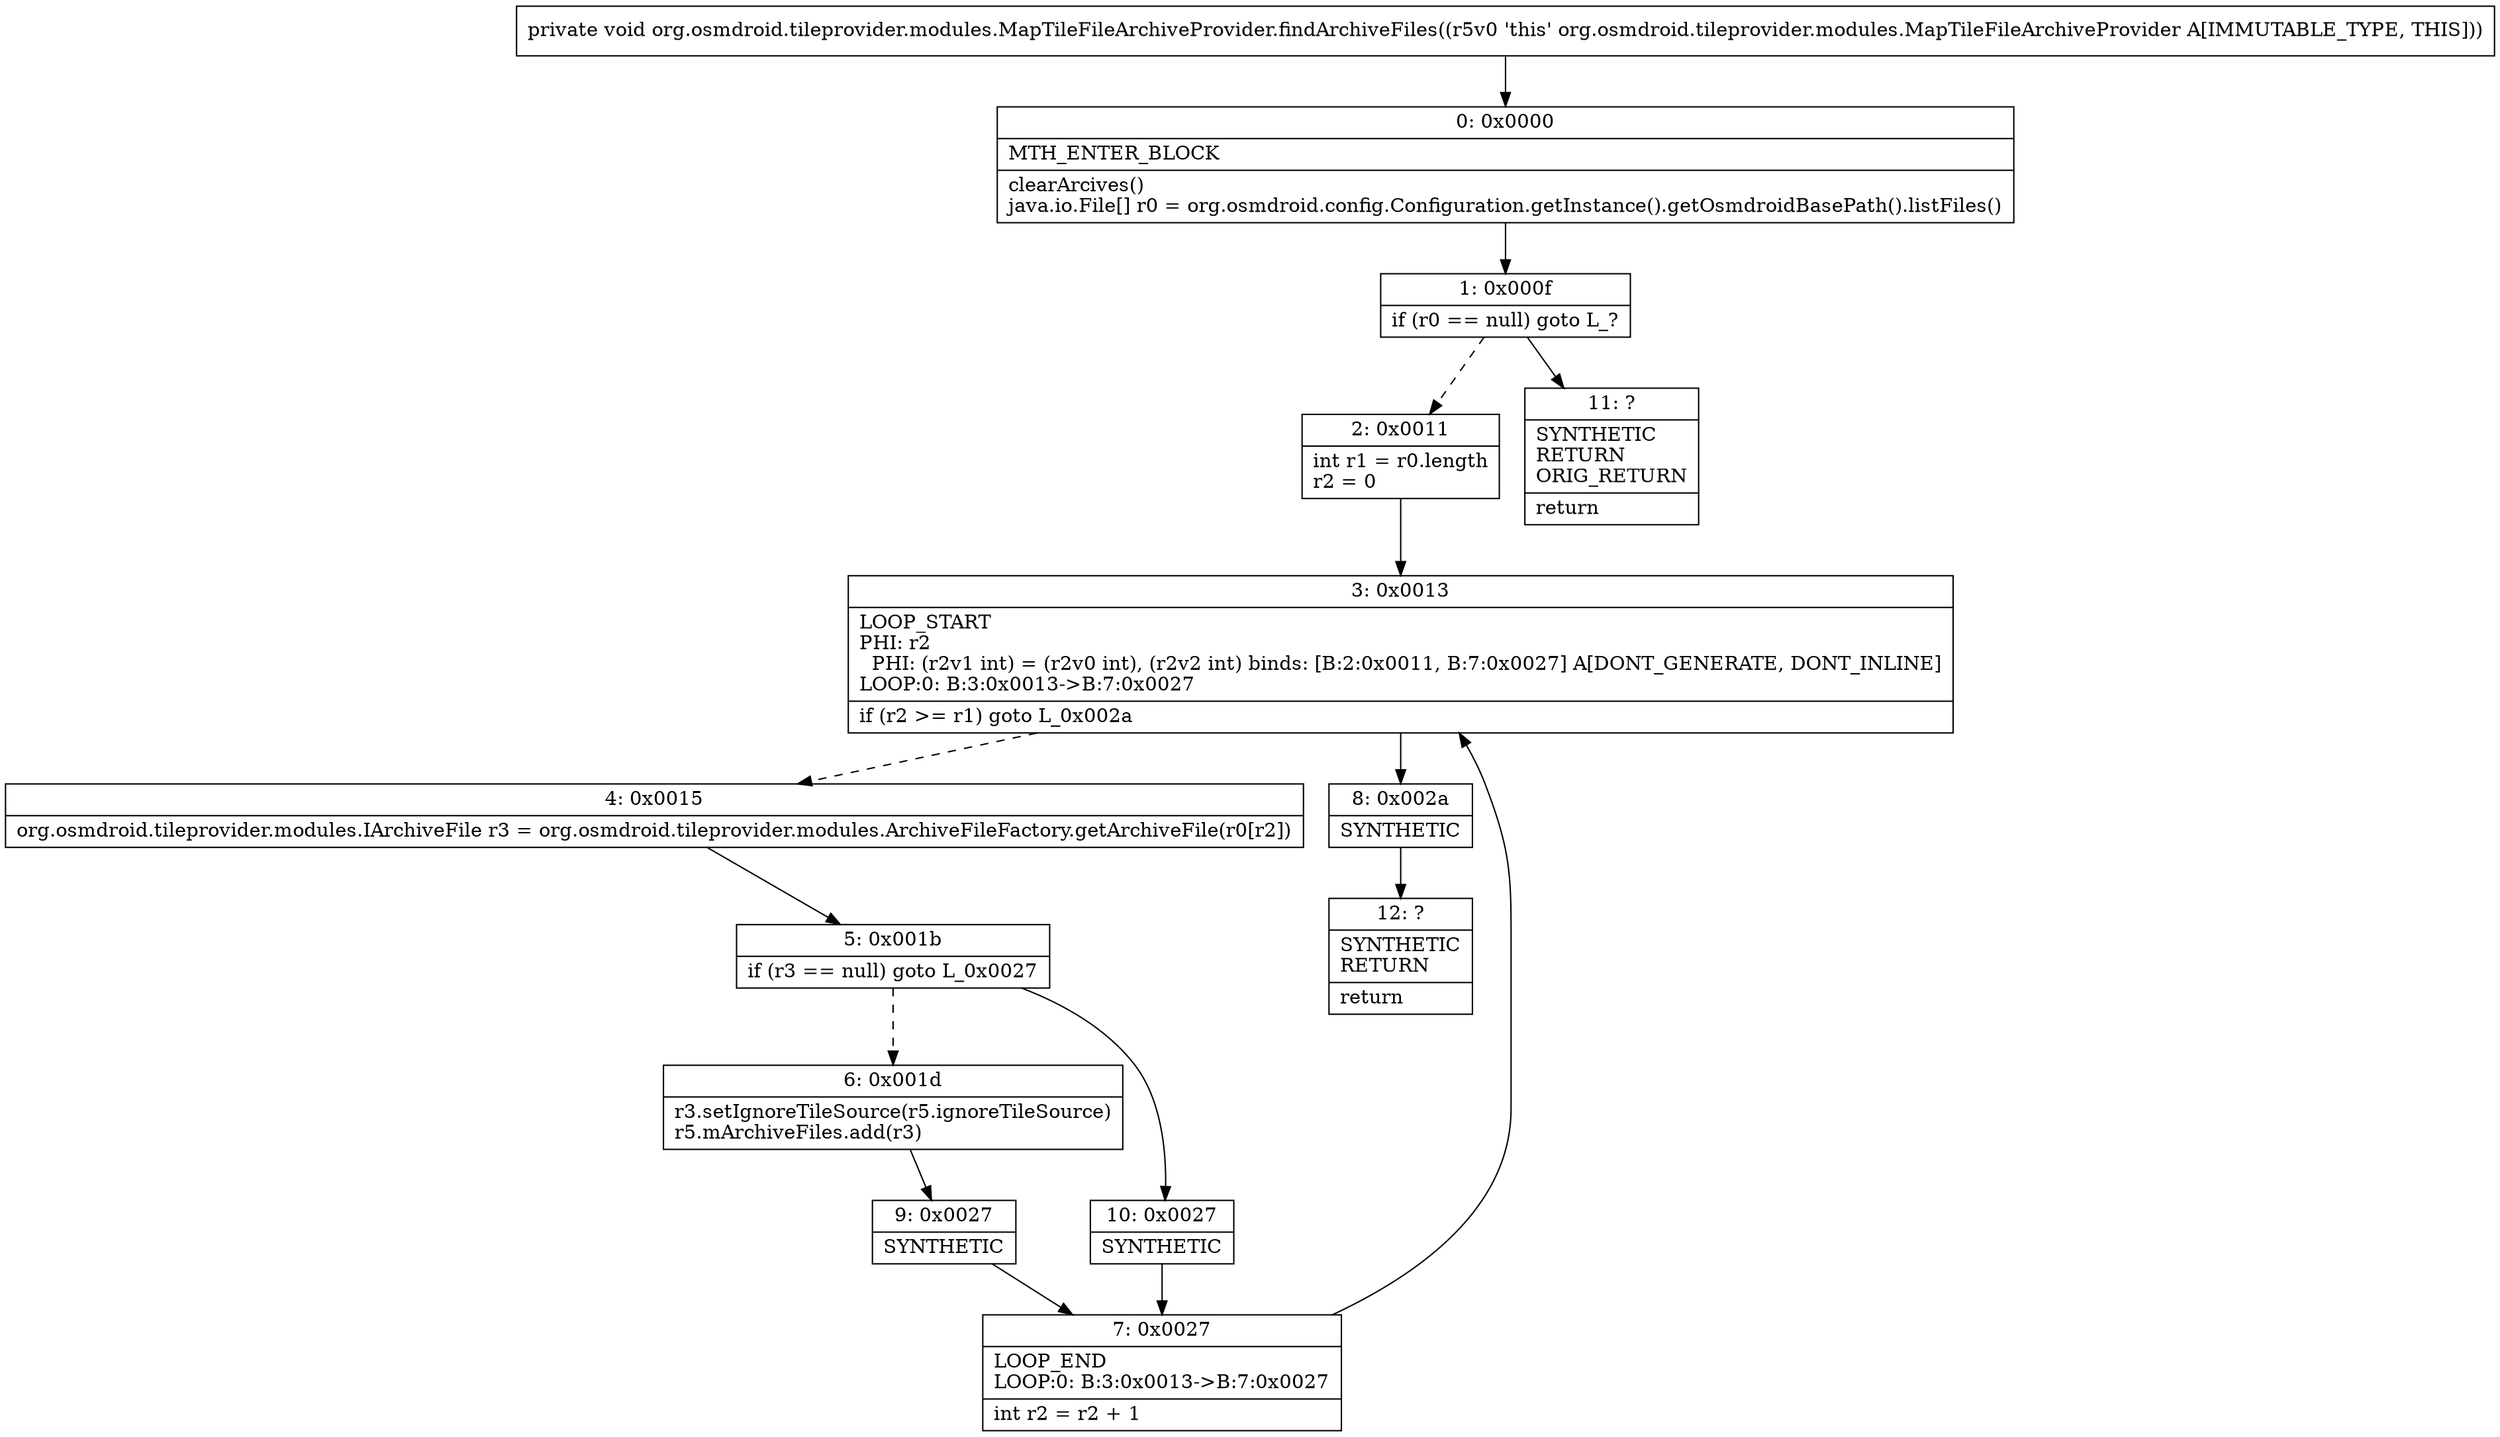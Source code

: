 digraph "CFG fororg.osmdroid.tileprovider.modules.MapTileFileArchiveProvider.findArchiveFiles()V" {
Node_0 [shape=record,label="{0\:\ 0x0000|MTH_ENTER_BLOCK\l|clearArcives()\ljava.io.File[] r0 = org.osmdroid.config.Configuration.getInstance().getOsmdroidBasePath().listFiles()\l}"];
Node_1 [shape=record,label="{1\:\ 0x000f|if (r0 == null) goto L_?\l}"];
Node_2 [shape=record,label="{2\:\ 0x0011|int r1 = r0.length\lr2 = 0\l}"];
Node_3 [shape=record,label="{3\:\ 0x0013|LOOP_START\lPHI: r2 \l  PHI: (r2v1 int) = (r2v0 int), (r2v2 int) binds: [B:2:0x0011, B:7:0x0027] A[DONT_GENERATE, DONT_INLINE]\lLOOP:0: B:3:0x0013\-\>B:7:0x0027\l|if (r2 \>= r1) goto L_0x002a\l}"];
Node_4 [shape=record,label="{4\:\ 0x0015|org.osmdroid.tileprovider.modules.IArchiveFile r3 = org.osmdroid.tileprovider.modules.ArchiveFileFactory.getArchiveFile(r0[r2])\l}"];
Node_5 [shape=record,label="{5\:\ 0x001b|if (r3 == null) goto L_0x0027\l}"];
Node_6 [shape=record,label="{6\:\ 0x001d|r3.setIgnoreTileSource(r5.ignoreTileSource)\lr5.mArchiveFiles.add(r3)\l}"];
Node_7 [shape=record,label="{7\:\ 0x0027|LOOP_END\lLOOP:0: B:3:0x0013\-\>B:7:0x0027\l|int r2 = r2 + 1\l}"];
Node_8 [shape=record,label="{8\:\ 0x002a|SYNTHETIC\l}"];
Node_9 [shape=record,label="{9\:\ 0x0027|SYNTHETIC\l}"];
Node_10 [shape=record,label="{10\:\ 0x0027|SYNTHETIC\l}"];
Node_11 [shape=record,label="{11\:\ ?|SYNTHETIC\lRETURN\lORIG_RETURN\l|return\l}"];
Node_12 [shape=record,label="{12\:\ ?|SYNTHETIC\lRETURN\l|return\l}"];
MethodNode[shape=record,label="{private void org.osmdroid.tileprovider.modules.MapTileFileArchiveProvider.findArchiveFiles((r5v0 'this' org.osmdroid.tileprovider.modules.MapTileFileArchiveProvider A[IMMUTABLE_TYPE, THIS])) }"];
MethodNode -> Node_0;
Node_0 -> Node_1;
Node_1 -> Node_2[style=dashed];
Node_1 -> Node_11;
Node_2 -> Node_3;
Node_3 -> Node_4[style=dashed];
Node_3 -> Node_8;
Node_4 -> Node_5;
Node_5 -> Node_6[style=dashed];
Node_5 -> Node_10;
Node_6 -> Node_9;
Node_7 -> Node_3;
Node_8 -> Node_12;
Node_9 -> Node_7;
Node_10 -> Node_7;
}

